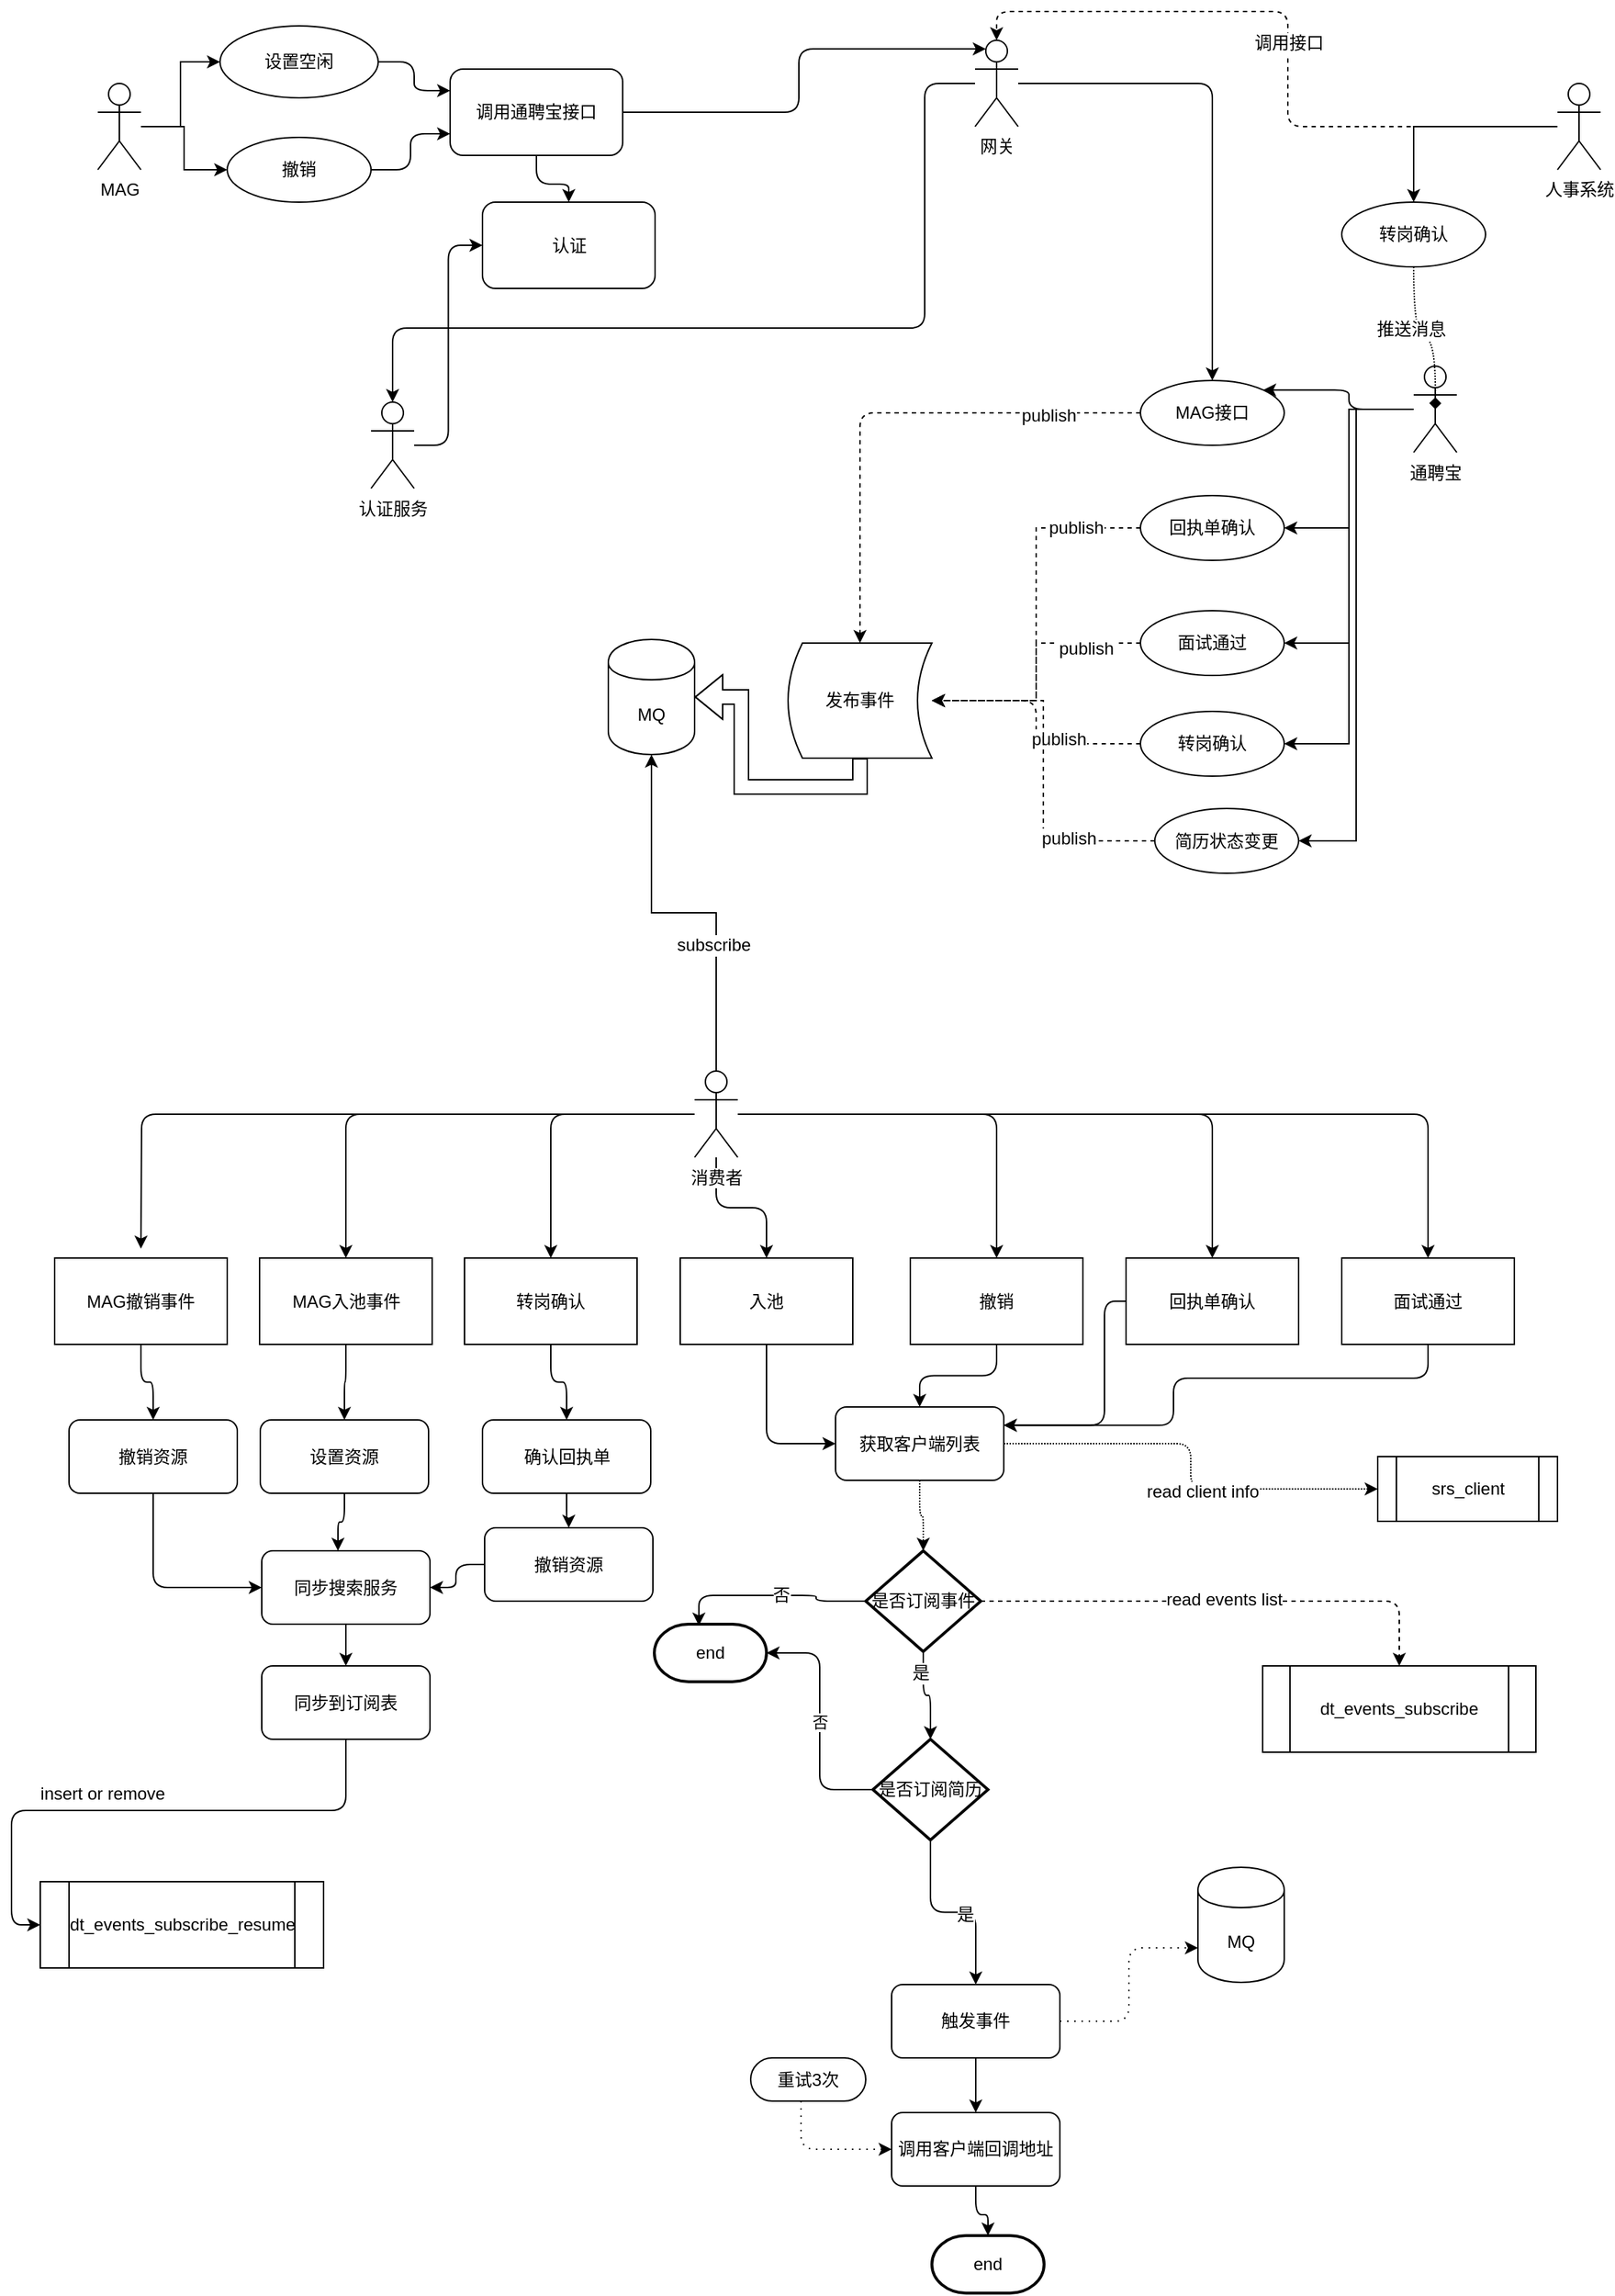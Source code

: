 <mxfile version="11.3.0" type="github" pages="1"><diagram id="4g8kmQWGFvV6tkBfdomu" name="第 1 页"><mxGraphModel dx="2327" dy="663" grid="1" gridSize="10" guides="1" tooltips="1" connect="1" arrows="1" fold="1" page="1" pageScale="1" pageWidth="1169" pageHeight="1654" math="0" shadow="0"><root><mxCell id="0"/><mxCell id="1" parent="0"/><mxCell id="BMJyUvBTUhcviGJBCIBe-123" style="edgeStyle=orthogonalEdgeStyle;rounded=1;orthogonalLoop=1;jettySize=auto;html=1;entryX=0;entryY=0.5;entryDx=0;entryDy=0;startArrow=none;startFill=0;endArrow=classic;endFill=1;" edge="1" parent="1" source="BMJyUvBTUhcviGJBCIBe-1" target="BMJyUvBTUhcviGJBCIBe-116"><mxGeometry relative="1" as="geometry"/></mxCell><mxCell id="BMJyUvBTUhcviGJBCIBe-1" value="入池" style="rounded=0;whiteSpace=wrap;html=1;" vertex="1" parent="1"><mxGeometry x="445" y="906.5" width="120" height="60" as="geometry"/></mxCell><mxCell id="BMJyUvBTUhcviGJBCIBe-124" style="edgeStyle=orthogonalEdgeStyle;rounded=1;orthogonalLoop=1;jettySize=auto;html=1;entryX=0.5;entryY=0;entryDx=0;entryDy=0;startArrow=none;startFill=0;endArrow=classic;endFill=1;" edge="1" parent="1" source="BMJyUvBTUhcviGJBCIBe-2" target="BMJyUvBTUhcviGJBCIBe-116"><mxGeometry relative="1" as="geometry"/></mxCell><mxCell id="BMJyUvBTUhcviGJBCIBe-2" value="撤销" style="rounded=0;whiteSpace=wrap;html=1;" vertex="1" parent="1"><mxGeometry x="605" y="906.5" width="120" height="60" as="geometry"/></mxCell><mxCell id="BMJyUvBTUhcviGJBCIBe-3" value="dt_events_subscribe" style="shape=process;whiteSpace=wrap;html=1;backgroundOutline=1;" vertex="1" parent="1"><mxGeometry x="850" y="1190" width="190" height="60" as="geometry"/></mxCell><mxCell id="BMJyUvBTUhcviGJBCIBe-4" value="dt_events_subscribe_resume" style="shape=process;whiteSpace=wrap;html=1;backgroundOutline=1;" vertex="1" parent="1"><mxGeometry y="1340" width="197" height="60" as="geometry"/></mxCell><mxCell id="BMJyUvBTUhcviGJBCIBe-25" style="edgeStyle=orthogonalEdgeStyle;rounded=0;orthogonalLoop=1;jettySize=auto;html=1;entryX=0;entryY=0.5;entryDx=0;entryDy=0;" edge="1" parent="1" source="BMJyUvBTUhcviGJBCIBe-5" target="BMJyUvBTUhcviGJBCIBe-23"><mxGeometry relative="1" as="geometry"/></mxCell><mxCell id="BMJyUvBTUhcviGJBCIBe-26" style="edgeStyle=orthogonalEdgeStyle;rounded=0;orthogonalLoop=1;jettySize=auto;html=1;entryX=0;entryY=0.5;entryDx=0;entryDy=0;" edge="1" parent="1" source="BMJyUvBTUhcviGJBCIBe-5" target="BMJyUvBTUhcviGJBCIBe-24"><mxGeometry relative="1" as="geometry"/></mxCell><mxCell id="BMJyUvBTUhcviGJBCIBe-5" value="MAG" style="shape=umlActor;verticalLabelPosition=bottom;labelBackgroundColor=#ffffff;verticalAlign=top;html=1;" vertex="1" parent="1"><mxGeometry x="40" y="90" width="30" height="60" as="geometry"/></mxCell><mxCell id="BMJyUvBTUhcviGJBCIBe-15" value="MQ" style="shape=cylinder;whiteSpace=wrap;html=1;boundedLbl=1;backgroundOutline=1;" vertex="1" parent="1"><mxGeometry x="395" y="476.5" width="60" height="80" as="geometry"/></mxCell><mxCell id="BMJyUvBTUhcviGJBCIBe-125" style="edgeStyle=orthogonalEdgeStyle;rounded=1;orthogonalLoop=1;jettySize=auto;html=1;entryX=1;entryY=0.25;entryDx=0;entryDy=0;startArrow=none;startFill=0;endArrow=classic;endFill=1;" edge="1" parent="1" source="BMJyUvBTUhcviGJBCIBe-16" target="BMJyUvBTUhcviGJBCIBe-116"><mxGeometry relative="1" as="geometry"><Array as="points"><mxPoint x="740" y="937"/><mxPoint x="740" y="1023"/></Array></mxGeometry></mxCell><mxCell id="BMJyUvBTUhcviGJBCIBe-16" value="回执单确认" style="rounded=0;whiteSpace=wrap;html=1;" vertex="1" parent="1"><mxGeometry x="755" y="906.5" width="120" height="60" as="geometry"/></mxCell><mxCell id="BMJyUvBTUhcviGJBCIBe-151" style="edgeStyle=orthogonalEdgeStyle;rounded=1;orthogonalLoop=1;jettySize=auto;html=1;entryX=0.5;entryY=0;entryDx=0;entryDy=0;startArrow=none;startFill=0;endArrow=classic;endFill=1;" edge="1" parent="1" source="BMJyUvBTUhcviGJBCIBe-17" target="BMJyUvBTUhcviGJBCIBe-150"><mxGeometry relative="1" as="geometry"/></mxCell><mxCell id="BMJyUvBTUhcviGJBCIBe-17" value="转岗确认" style="rounded=0;whiteSpace=wrap;html=1;" vertex="1" parent="1"><mxGeometry x="295" y="906.5" width="120" height="60" as="geometry"/></mxCell><mxCell id="BMJyUvBTUhcviGJBCIBe-37" style="edgeStyle=orthogonalEdgeStyle;rounded=0;orthogonalLoop=1;jettySize=auto;html=1;entryX=1;entryY=0.5;entryDx=0;entryDy=0;" edge="1" parent="1" source="BMJyUvBTUhcviGJBCIBe-21" target="BMJyUvBTUhcviGJBCIBe-32"><mxGeometry relative="1" as="geometry"/></mxCell><mxCell id="BMJyUvBTUhcviGJBCIBe-38" style="edgeStyle=orthogonalEdgeStyle;rounded=0;orthogonalLoop=1;jettySize=auto;html=1;entryX=1;entryY=0.5;entryDx=0;entryDy=0;" edge="1" parent="1" source="BMJyUvBTUhcviGJBCIBe-21" target="BMJyUvBTUhcviGJBCIBe-36"><mxGeometry relative="1" as="geometry"/></mxCell><mxCell id="BMJyUvBTUhcviGJBCIBe-61" style="edgeStyle=orthogonalEdgeStyle;rounded=0;orthogonalLoop=1;jettySize=auto;html=1;entryX=1;entryY=0.5;entryDx=0;entryDy=0;startArrow=none;startFill=0;" edge="1" parent="1" source="BMJyUvBTUhcviGJBCIBe-21" target="BMJyUvBTUhcviGJBCIBe-60"><mxGeometry relative="1" as="geometry"/></mxCell><mxCell id="BMJyUvBTUhcviGJBCIBe-71" style="orthogonalLoop=1;jettySize=auto;html=1;entryX=1;entryY=0.5;entryDx=0;entryDy=0;startArrow=none;startFill=0;endArrow=classic;endFill=1;edgeStyle=orthogonalEdgeStyle;rounded=0;" edge="1" parent="1" source="BMJyUvBTUhcviGJBCIBe-21" target="BMJyUvBTUhcviGJBCIBe-70"><mxGeometry relative="1" as="geometry"/></mxCell><mxCell id="BMJyUvBTUhcviGJBCIBe-88" style="edgeStyle=orthogonalEdgeStyle;rounded=1;orthogonalLoop=1;jettySize=auto;html=1;entryX=1;entryY=0;entryDx=0;entryDy=0;startArrow=none;startFill=0;endArrow=classic;endFill=1;" edge="1" parent="1" source="BMJyUvBTUhcviGJBCIBe-21" target="BMJyUvBTUhcviGJBCIBe-87"><mxGeometry relative="1" as="geometry"/></mxCell><mxCell id="BMJyUvBTUhcviGJBCIBe-21" value="通聘宝" style="shape=umlActor;verticalLabelPosition=bottom;labelBackgroundColor=#ffffff;verticalAlign=top;html=1;" vertex="1" parent="1"><mxGeometry x="955" y="286.5" width="30" height="60" as="geometry"/></mxCell><mxCell id="BMJyUvBTUhcviGJBCIBe-31" style="edgeStyle=orthogonalEdgeStyle;rounded=0;orthogonalLoop=1;jettySize=auto;html=1;" edge="1" parent="1" source="BMJyUvBTUhcviGJBCIBe-22" target="BMJyUvBTUhcviGJBCIBe-30"><mxGeometry relative="1" as="geometry"/></mxCell><mxCell id="BMJyUvBTUhcviGJBCIBe-157" style="edgeStyle=orthogonalEdgeStyle;rounded=1;orthogonalLoop=1;jettySize=auto;html=1;entryX=0.5;entryY=0;entryDx=0;entryDy=0;entryPerimeter=0;startArrow=none;startFill=0;endArrow=classic;endFill=1;strokeColor=#000000;dashed=1;" edge="1" parent="1" source="BMJyUvBTUhcviGJBCIBe-22" target="BMJyUvBTUhcviGJBCIBe-86"><mxGeometry relative="1" as="geometry"/></mxCell><mxCell id="BMJyUvBTUhcviGJBCIBe-158" value="调用接口" style="text;html=1;resizable=0;points=[];align=center;verticalAlign=middle;labelBackgroundColor=#ffffff;" vertex="1" connectable="0" parent="BMJyUvBTUhcviGJBCIBe-157"><mxGeometry x="0.004" relative="1" as="geometry"><mxPoint as="offset"/></mxGeometry></mxCell><mxCell id="BMJyUvBTUhcviGJBCIBe-22" value="人事系统" style="shape=umlActor;verticalLabelPosition=bottom;labelBackgroundColor=#ffffff;verticalAlign=top;html=1;" vertex="1" parent="1"><mxGeometry x="1055" y="90" width="30" height="60" as="geometry"/></mxCell><mxCell id="BMJyUvBTUhcviGJBCIBe-79" style="edgeStyle=orthogonalEdgeStyle;rounded=1;orthogonalLoop=1;jettySize=auto;html=1;entryX=0;entryY=0.25;entryDx=0;entryDy=0;startArrow=none;startFill=0;endArrow=classic;endFill=1;" edge="1" parent="1" source="BMJyUvBTUhcviGJBCIBe-23" target="BMJyUvBTUhcviGJBCIBe-78"><mxGeometry relative="1" as="geometry"/></mxCell><mxCell id="BMJyUvBTUhcviGJBCIBe-23" value="设置空闲" style="ellipse;whiteSpace=wrap;html=1;" vertex="1" parent="1"><mxGeometry x="125" y="50" width="110" height="50" as="geometry"/></mxCell><mxCell id="BMJyUvBTUhcviGJBCIBe-80" style="edgeStyle=orthogonalEdgeStyle;rounded=1;orthogonalLoop=1;jettySize=auto;html=1;entryX=0;entryY=0.75;entryDx=0;entryDy=0;startArrow=none;startFill=0;endArrow=classic;endFill=1;" edge="1" parent="1" source="BMJyUvBTUhcviGJBCIBe-24" target="BMJyUvBTUhcviGJBCIBe-78"><mxGeometry relative="1" as="geometry"/></mxCell><mxCell id="BMJyUvBTUhcviGJBCIBe-24" value="撤销" style="ellipse;whiteSpace=wrap;html=1;" vertex="1" parent="1"><mxGeometry x="130" y="127.5" width="100" height="45" as="geometry"/></mxCell><mxCell id="BMJyUvBTUhcviGJBCIBe-58" style="orthogonalLoop=1;jettySize=auto;html=1;startArrow=none;startFill=0;dashed=1;dashPattern=1 1;endArrow=diamond;endFill=1;edgeStyle=orthogonalEdgeStyle;curved=1;" edge="1" parent="1" source="BMJyUvBTUhcviGJBCIBe-30"><mxGeometry relative="1" as="geometry"><mxPoint x="970" y="316.5" as="targetPoint"/></mxGeometry></mxCell><mxCell id="BMJyUvBTUhcviGJBCIBe-59" value="推送消息" style="text;html=1;resizable=0;points=[];align=center;verticalAlign=middle;labelBackgroundColor=#ffffff;" vertex="1" connectable="0" parent="BMJyUvBTUhcviGJBCIBe-58"><mxGeometry x="-0.266" y="-2" relative="1" as="geometry"><mxPoint y="1" as="offset"/></mxGeometry></mxCell><mxCell id="BMJyUvBTUhcviGJBCIBe-30" value="转岗确认" style="ellipse;whiteSpace=wrap;html=1;" vertex="1" parent="1"><mxGeometry x="905" y="172.5" width="100" height="45" as="geometry"/></mxCell><mxCell id="BMJyUvBTUhcviGJBCIBe-41" style="edgeStyle=orthogonalEdgeStyle;rounded=0;orthogonalLoop=1;jettySize=auto;html=1;entryX=1;entryY=0.5;entryDx=0;entryDy=0;dashed=1;" edge="1" parent="1" source="BMJyUvBTUhcviGJBCIBe-32" target="BMJyUvBTUhcviGJBCIBe-39"><mxGeometry relative="1" as="geometry"/></mxCell><mxCell id="BMJyUvBTUhcviGJBCIBe-49" value="publish" style="text;html=1;resizable=0;points=[];align=center;verticalAlign=middle;labelBackgroundColor=#ffffff;" vertex="1" connectable="0" parent="BMJyUvBTUhcviGJBCIBe-41"><mxGeometry x="-0.656" relative="1" as="geometry"><mxPoint as="offset"/></mxGeometry></mxCell><mxCell id="BMJyUvBTUhcviGJBCIBe-32" value="回执单确认" style="ellipse;whiteSpace=wrap;html=1;" vertex="1" parent="1"><mxGeometry x="765" y="376.5" width="100" height="45" as="geometry"/></mxCell><mxCell id="BMJyUvBTUhcviGJBCIBe-40" style="edgeStyle=orthogonalEdgeStyle;rounded=0;orthogonalLoop=1;jettySize=auto;html=1;entryX=1;entryY=0.5;entryDx=0;entryDy=0;dashed=1;" edge="1" parent="1" source="BMJyUvBTUhcviGJBCIBe-36" target="BMJyUvBTUhcviGJBCIBe-39"><mxGeometry relative="1" as="geometry"/></mxCell><mxCell id="BMJyUvBTUhcviGJBCIBe-48" value="publish" style="text;html=1;resizable=0;points=[];align=center;verticalAlign=middle;labelBackgroundColor=#ffffff;" vertex="1" connectable="0" parent="BMJyUvBTUhcviGJBCIBe-40"><mxGeometry x="-0.59" y="4" relative="1" as="geometry"><mxPoint as="offset"/></mxGeometry></mxCell><mxCell id="BMJyUvBTUhcviGJBCIBe-36" value="面试通过" style="ellipse;whiteSpace=wrap;html=1;" vertex="1" parent="1"><mxGeometry x="765" y="456.5" width="100" height="45" as="geometry"/></mxCell><mxCell id="BMJyUvBTUhcviGJBCIBe-54" style="edgeStyle=orthogonalEdgeStyle;rounded=0;orthogonalLoop=1;jettySize=auto;html=1;entryX=1;entryY=0.5;entryDx=0;entryDy=0;startArrow=none;startFill=0;shape=flexArrow;exitX=0.5;exitY=1;exitDx=0;exitDy=0;" edge="1" parent="1" source="BMJyUvBTUhcviGJBCIBe-39" target="BMJyUvBTUhcviGJBCIBe-15"><mxGeometry relative="1" as="geometry"/></mxCell><mxCell id="BMJyUvBTUhcviGJBCIBe-39" value="发布事件" style="shape=dataStorage;whiteSpace=wrap;html=1;" vertex="1" parent="1"><mxGeometry x="520" y="479" width="100" height="80" as="geometry"/></mxCell><mxCell id="BMJyUvBTUhcviGJBCIBe-56" style="edgeStyle=orthogonalEdgeStyle;rounded=0;orthogonalLoop=1;jettySize=auto;html=1;entryX=0.5;entryY=1;entryDx=0;entryDy=0;startArrow=none;startFill=0;" edge="1" parent="1" source="BMJyUvBTUhcviGJBCIBe-55" target="BMJyUvBTUhcviGJBCIBe-15"><mxGeometry relative="1" as="geometry"/></mxCell><mxCell id="BMJyUvBTUhcviGJBCIBe-57" value="subscribe" style="text;html=1;resizable=0;points=[];align=center;verticalAlign=middle;labelBackgroundColor=#ffffff;" vertex="1" connectable="0" parent="BMJyUvBTUhcviGJBCIBe-56"><mxGeometry x="-0.338" y="2" relative="1" as="geometry"><mxPoint as="offset"/></mxGeometry></mxCell><mxCell id="BMJyUvBTUhcviGJBCIBe-64" style="edgeStyle=orthogonalEdgeStyle;rounded=1;orthogonalLoop=1;jettySize=auto;html=1;startArrow=none;startFill=0;" edge="1" parent="1" source="BMJyUvBTUhcviGJBCIBe-55" target="BMJyUvBTUhcviGJBCIBe-17"><mxGeometry relative="1" as="geometry"/></mxCell><mxCell id="BMJyUvBTUhcviGJBCIBe-65" style="edgeStyle=orthogonalEdgeStyle;rounded=1;orthogonalLoop=1;jettySize=auto;html=1;entryX=0.5;entryY=0;entryDx=0;entryDy=0;startArrow=none;startFill=0;" edge="1" parent="1" source="BMJyUvBTUhcviGJBCIBe-55" target="BMJyUvBTUhcviGJBCIBe-1"><mxGeometry relative="1" as="geometry"/></mxCell><mxCell id="BMJyUvBTUhcviGJBCIBe-66" style="edgeStyle=orthogonalEdgeStyle;rounded=1;orthogonalLoop=1;jettySize=auto;html=1;startArrow=none;startFill=0;" edge="1" parent="1" source="BMJyUvBTUhcviGJBCIBe-55" target="BMJyUvBTUhcviGJBCIBe-2"><mxGeometry relative="1" as="geometry"/></mxCell><mxCell id="BMJyUvBTUhcviGJBCIBe-67" style="edgeStyle=orthogonalEdgeStyle;rounded=1;orthogonalLoop=1;jettySize=auto;html=1;entryX=0.5;entryY=0;entryDx=0;entryDy=0;startArrow=none;startFill=0;" edge="1" parent="1" source="BMJyUvBTUhcviGJBCIBe-55" target="BMJyUvBTUhcviGJBCIBe-16"><mxGeometry relative="1" as="geometry"/></mxCell><mxCell id="BMJyUvBTUhcviGJBCIBe-96" style="edgeStyle=orthogonalEdgeStyle;rounded=1;orthogonalLoop=1;jettySize=auto;html=1;startArrow=none;startFill=0;endArrow=classic;endFill=1;" edge="1" parent="1" source="BMJyUvBTUhcviGJBCIBe-55"><mxGeometry relative="1" as="geometry"><mxPoint x="70" y="900" as="targetPoint"/></mxGeometry></mxCell><mxCell id="BMJyUvBTUhcviGJBCIBe-97" style="edgeStyle=orthogonalEdgeStyle;rounded=1;orthogonalLoop=1;jettySize=auto;html=1;startArrow=none;startFill=0;endArrow=classic;endFill=1;" edge="1" parent="1" source="BMJyUvBTUhcviGJBCIBe-55" target="BMJyUvBTUhcviGJBCIBe-94"><mxGeometry relative="1" as="geometry"/></mxCell><mxCell id="BMJyUvBTUhcviGJBCIBe-113" style="edgeStyle=orthogonalEdgeStyle;rounded=1;orthogonalLoop=1;jettySize=auto;html=1;entryX=0.5;entryY=0;entryDx=0;entryDy=0;startArrow=none;startFill=0;endArrow=classic;endFill=1;" edge="1" parent="1" source="BMJyUvBTUhcviGJBCIBe-55" target="BMJyUvBTUhcviGJBCIBe-112"><mxGeometry relative="1" as="geometry"/></mxCell><mxCell id="BMJyUvBTUhcviGJBCIBe-55" value="消费者" style="shape=umlActor;verticalLabelPosition=bottom;labelBackgroundColor=#ffffff;verticalAlign=top;html=1;outlineConnect=0;" vertex="1" parent="1"><mxGeometry x="455" y="776.5" width="30" height="60" as="geometry"/></mxCell><mxCell id="BMJyUvBTUhcviGJBCIBe-62" style="edgeStyle=orthogonalEdgeStyle;rounded=1;orthogonalLoop=1;jettySize=auto;html=1;startArrow=none;startFill=0;dashed=1;" edge="1" parent="1" source="BMJyUvBTUhcviGJBCIBe-60" target="BMJyUvBTUhcviGJBCIBe-39"><mxGeometry relative="1" as="geometry"/></mxCell><mxCell id="BMJyUvBTUhcviGJBCIBe-63" value="publish" style="text;html=1;resizable=0;points=[];align=center;verticalAlign=middle;labelBackgroundColor=#ffffff;" vertex="1" connectable="0" parent="BMJyUvBTUhcviGJBCIBe-62"><mxGeometry x="-0.348" y="-3" relative="1" as="geometry"><mxPoint as="offset"/></mxGeometry></mxCell><mxCell id="BMJyUvBTUhcviGJBCIBe-60" value="转岗确认" style="ellipse;whiteSpace=wrap;html=1;" vertex="1" parent="1"><mxGeometry x="765" y="526.5" width="100" height="45" as="geometry"/></mxCell><mxCell id="BMJyUvBTUhcviGJBCIBe-72" style="edgeStyle=orthogonalEdgeStyle;rounded=0;orthogonalLoop=1;jettySize=auto;html=1;entryX=1;entryY=0.5;entryDx=0;entryDy=0;startArrow=none;startFill=0;endArrow=classic;endFill=1;dashed=1;" edge="1" parent="1" source="BMJyUvBTUhcviGJBCIBe-70" target="BMJyUvBTUhcviGJBCIBe-39"><mxGeometry relative="1" as="geometry"/></mxCell><mxCell id="BMJyUvBTUhcviGJBCIBe-73" value="publish" style="text;html=1;resizable=0;points=[];align=center;verticalAlign=middle;labelBackgroundColor=#ffffff;" vertex="1" connectable="0" parent="BMJyUvBTUhcviGJBCIBe-72"><mxGeometry x="-0.524" y="-2" relative="1" as="geometry"><mxPoint as="offset"/></mxGeometry></mxCell><mxCell id="BMJyUvBTUhcviGJBCIBe-70" value="简历状态变更" style="ellipse;whiteSpace=wrap;html=1;" vertex="1" parent="1"><mxGeometry x="775" y="594" width="100" height="45" as="geometry"/></mxCell><mxCell id="BMJyUvBTUhcviGJBCIBe-82" style="edgeStyle=orthogonalEdgeStyle;rounded=1;orthogonalLoop=1;jettySize=auto;html=1;startArrow=none;startFill=0;endArrow=classic;endFill=1;" edge="1" parent="1" source="BMJyUvBTUhcviGJBCIBe-86" target="BMJyUvBTUhcviGJBCIBe-76"><mxGeometry relative="1" as="geometry"><mxPoint x="615" y="140" as="sourcePoint"/><Array as="points"><mxPoint x="615" y="90"/><mxPoint x="615" y="260"/></Array></mxGeometry></mxCell><mxCell id="BMJyUvBTUhcviGJBCIBe-85" style="edgeStyle=orthogonalEdgeStyle;rounded=1;orthogonalLoop=1;jettySize=auto;html=1;entryX=0;entryY=0.5;entryDx=0;entryDy=0;startArrow=none;startFill=0;endArrow=classic;endFill=1;" edge="1" parent="1" source="BMJyUvBTUhcviGJBCIBe-76" target="BMJyUvBTUhcviGJBCIBe-83"><mxGeometry relative="1" as="geometry"/></mxCell><mxCell id="BMJyUvBTUhcviGJBCIBe-76" value="认证服务" style="shape=umlActor;verticalLabelPosition=bottom;labelBackgroundColor=#ffffff;verticalAlign=top;html=1;outlineConnect=0;" vertex="1" parent="1"><mxGeometry x="230" y="311.5" width="30" height="60" as="geometry"/></mxCell><mxCell id="BMJyUvBTUhcviGJBCIBe-81" style="edgeStyle=orthogonalEdgeStyle;rounded=1;orthogonalLoop=1;jettySize=auto;html=1;startArrow=none;startFill=0;endArrow=classic;endFill=1;" edge="1" parent="1" source="BMJyUvBTUhcviGJBCIBe-78" target="BMJyUvBTUhcviGJBCIBe-83"><mxGeometry relative="1" as="geometry"/></mxCell><mxCell id="BMJyUvBTUhcviGJBCIBe-84" style="edgeStyle=orthogonalEdgeStyle;rounded=1;orthogonalLoop=1;jettySize=auto;html=1;entryX=0.25;entryY=0.1;entryDx=0;entryDy=0;startArrow=none;startFill=0;endArrow=classic;endFill=1;entryPerimeter=0;" edge="1" parent="1" source="BMJyUvBTUhcviGJBCIBe-78" target="BMJyUvBTUhcviGJBCIBe-86"><mxGeometry relative="1" as="geometry"><mxPoint x="570" y="110" as="targetPoint"/></mxGeometry></mxCell><mxCell id="BMJyUvBTUhcviGJBCIBe-78" value="调用通聘宝接口" style="rounded=1;whiteSpace=wrap;html=1;" vertex="1" parent="1"><mxGeometry x="285" y="80" width="120" height="60" as="geometry"/></mxCell><mxCell id="BMJyUvBTUhcviGJBCIBe-83" value="认证" style="rounded=1;whiteSpace=wrap;html=1;" vertex="1" parent="1"><mxGeometry x="307.5" y="172.5" width="120" height="60" as="geometry"/></mxCell><mxCell id="BMJyUvBTUhcviGJBCIBe-89" style="edgeStyle=orthogonalEdgeStyle;rounded=1;orthogonalLoop=1;jettySize=auto;html=1;entryX=0.5;entryY=0;entryDx=0;entryDy=0;startArrow=none;startFill=0;endArrow=classic;endFill=1;" edge="1" parent="1" source="BMJyUvBTUhcviGJBCIBe-86" target="BMJyUvBTUhcviGJBCIBe-87"><mxGeometry relative="1" as="geometry"/></mxCell><mxCell id="BMJyUvBTUhcviGJBCIBe-86" value="网关" style="shape=umlActor;verticalLabelPosition=bottom;labelBackgroundColor=#ffffff;verticalAlign=top;html=1;outlineConnect=0;" vertex="1" parent="1"><mxGeometry x="650" y="60" width="30" height="60" as="geometry"/></mxCell><mxCell id="BMJyUvBTUhcviGJBCIBe-90" style="edgeStyle=orthogonalEdgeStyle;rounded=1;orthogonalLoop=1;jettySize=auto;html=1;startArrow=none;startFill=0;endArrow=classic;endFill=1;dashed=1;" edge="1" parent="1" source="BMJyUvBTUhcviGJBCIBe-87" target="BMJyUvBTUhcviGJBCIBe-39"><mxGeometry relative="1" as="geometry"/></mxCell><mxCell id="BMJyUvBTUhcviGJBCIBe-91" value="publish" style="text;html=1;resizable=0;points=[];align=center;verticalAlign=middle;labelBackgroundColor=#ffffff;" vertex="1" connectable="0" parent="BMJyUvBTUhcviGJBCIBe-90"><mxGeometry x="-0.639" y="2" relative="1" as="geometry"><mxPoint as="offset"/></mxGeometry></mxCell><mxCell id="BMJyUvBTUhcviGJBCIBe-87" value="MAG接口" style="ellipse;whiteSpace=wrap;html=1;" vertex="1" parent="1"><mxGeometry x="765" y="296.5" width="100" height="45" as="geometry"/></mxCell><mxCell id="BMJyUvBTUhcviGJBCIBe-101" style="edgeStyle=orthogonalEdgeStyle;rounded=1;orthogonalLoop=1;jettySize=auto;html=1;startArrow=none;startFill=0;endArrow=classic;endFill=1;" edge="1" parent="1" source="BMJyUvBTUhcviGJBCIBe-94" target="BMJyUvBTUhcviGJBCIBe-99"><mxGeometry relative="1" as="geometry"/></mxCell><mxCell id="BMJyUvBTUhcviGJBCIBe-94" value="MAG入池事件" style="rounded=0;whiteSpace=wrap;html=1;" vertex="1" parent="1"><mxGeometry x="152.5" y="906.5" width="120" height="60" as="geometry"/></mxCell><mxCell id="BMJyUvBTUhcviGJBCIBe-109" style="edgeStyle=orthogonalEdgeStyle;rounded=1;orthogonalLoop=1;jettySize=auto;html=1;entryX=0.5;entryY=0;entryDx=0;entryDy=0;startArrow=none;startFill=0;endArrow=classic;endFill=1;" edge="1" parent="1" source="BMJyUvBTUhcviGJBCIBe-95" target="BMJyUvBTUhcviGJBCIBe-108"><mxGeometry relative="1" as="geometry"/></mxCell><mxCell id="BMJyUvBTUhcviGJBCIBe-95" value="MAG撤销事件" style="rounded=0;whiteSpace=wrap;html=1;" vertex="1" parent="1"><mxGeometry x="10" y="906.5" width="120" height="60" as="geometry"/></mxCell><mxCell id="BMJyUvBTUhcviGJBCIBe-103" style="edgeStyle=orthogonalEdgeStyle;rounded=1;orthogonalLoop=1;jettySize=auto;html=1;entryX=0.453;entryY=0;entryDx=0;entryDy=0;entryPerimeter=0;startArrow=none;startFill=0;endArrow=classic;endFill=1;" edge="1" parent="1" source="BMJyUvBTUhcviGJBCIBe-99" target="BMJyUvBTUhcviGJBCIBe-100"><mxGeometry relative="1" as="geometry"/></mxCell><mxCell id="BMJyUvBTUhcviGJBCIBe-99" value="设置资源" style="shape=ext;rounded=1;html=1;whiteSpace=wrap;" vertex="1" parent="1"><mxGeometry x="153" y="1019" width="117" height="51" as="geometry"/></mxCell><mxCell id="BMJyUvBTUhcviGJBCIBe-105" style="edgeStyle=orthogonalEdgeStyle;rounded=1;orthogonalLoop=1;jettySize=auto;html=1;entryX=0.5;entryY=0;entryDx=0;entryDy=0;startArrow=none;startFill=0;endArrow=classic;endFill=1;" edge="1" parent="1" source="BMJyUvBTUhcviGJBCIBe-100" target="BMJyUvBTUhcviGJBCIBe-104"><mxGeometry relative="1" as="geometry"/></mxCell><mxCell id="BMJyUvBTUhcviGJBCIBe-100" value="同步搜索服务" style="shape=ext;rounded=1;html=1;whiteSpace=wrap;" vertex="1" parent="1"><mxGeometry x="154" y="1110" width="117" height="51" as="geometry"/></mxCell><mxCell id="BMJyUvBTUhcviGJBCIBe-106" style="edgeStyle=orthogonalEdgeStyle;rounded=1;orthogonalLoop=1;jettySize=auto;html=1;entryX=0;entryY=0.5;entryDx=0;entryDy=0;startArrow=none;startFill=0;endArrow=classic;endFill=1;" edge="1" parent="1" source="BMJyUvBTUhcviGJBCIBe-104" target="BMJyUvBTUhcviGJBCIBe-4"><mxGeometry relative="1" as="geometry"/></mxCell><mxCell id="BMJyUvBTUhcviGJBCIBe-107" value="insert or remove" style="text;html=1;resizable=0;points=[];align=center;verticalAlign=middle;labelBackgroundColor=#ffffff;" vertex="1" connectable="0" parent="BMJyUvBTUhcviGJBCIBe-106"><mxGeometry x="0.15" y="-12" relative="1" as="geometry"><mxPoint as="offset"/></mxGeometry></mxCell><mxCell id="BMJyUvBTUhcviGJBCIBe-104" value="同步到订阅表" style="shape=ext;rounded=1;html=1;whiteSpace=wrap;" vertex="1" parent="1"><mxGeometry x="154" y="1190" width="117" height="51" as="geometry"/></mxCell><mxCell id="BMJyUvBTUhcviGJBCIBe-110" style="edgeStyle=orthogonalEdgeStyle;rounded=1;orthogonalLoop=1;jettySize=auto;html=1;entryX=0;entryY=0.5;entryDx=0;entryDy=0;startArrow=none;startFill=0;endArrow=classic;endFill=1;exitX=0.5;exitY=1;exitDx=0;exitDy=0;" edge="1" parent="1" source="BMJyUvBTUhcviGJBCIBe-108" target="BMJyUvBTUhcviGJBCIBe-100"><mxGeometry relative="1" as="geometry"/></mxCell><mxCell id="BMJyUvBTUhcviGJBCIBe-108" value="撤销资源" style="shape=ext;rounded=1;html=1;whiteSpace=wrap;" vertex="1" parent="1"><mxGeometry x="20" y="1019" width="117" height="51" as="geometry"/></mxCell><mxCell id="BMJyUvBTUhcviGJBCIBe-127" style="edgeStyle=orthogonalEdgeStyle;rounded=1;orthogonalLoop=1;jettySize=auto;html=1;entryX=1;entryY=0.25;entryDx=0;entryDy=0;startArrow=none;startFill=0;endArrow=classic;endFill=1;" edge="1" parent="1" source="BMJyUvBTUhcviGJBCIBe-112" target="BMJyUvBTUhcviGJBCIBe-116"><mxGeometry relative="1" as="geometry"><Array as="points"><mxPoint x="965" y="990"/><mxPoint x="788" y="990"/><mxPoint x="788" y="1023"/></Array></mxGeometry></mxCell><mxCell id="BMJyUvBTUhcviGJBCIBe-112" value="面试通过" style="rounded=0;whiteSpace=wrap;html=1;" vertex="1" parent="1"><mxGeometry x="905" y="906.5" width="120" height="60" as="geometry"/></mxCell><mxCell id="BMJyUvBTUhcviGJBCIBe-122" value="否" style="edgeStyle=orthogonalEdgeStyle;rounded=1;orthogonalLoop=1;jettySize=auto;html=1;entryX=1;entryY=0.5;entryDx=0;entryDy=0;entryPerimeter=0;startArrow=none;startFill=0;endArrow=classic;endFill=1;" edge="1" parent="1" source="BMJyUvBTUhcviGJBCIBe-114" target="BMJyUvBTUhcviGJBCIBe-121"><mxGeometry relative="1" as="geometry"/></mxCell><mxCell id="BMJyUvBTUhcviGJBCIBe-131" style="edgeStyle=orthogonalEdgeStyle;rounded=1;orthogonalLoop=1;jettySize=auto;html=1;entryX=0.5;entryY=0;entryDx=0;entryDy=0;startArrow=none;startFill=0;endArrow=classic;endFill=1;" edge="1" parent="1" source="BMJyUvBTUhcviGJBCIBe-114" target="BMJyUvBTUhcviGJBCIBe-128"><mxGeometry relative="1" as="geometry"/></mxCell><mxCell id="BMJyUvBTUhcviGJBCIBe-132" value="是" style="text;html=1;resizable=0;points=[];align=center;verticalAlign=middle;labelBackgroundColor=#ffffff;" vertex="1" connectable="0" parent="BMJyUvBTUhcviGJBCIBe-131"><mxGeometry x="-0.011" y="-9" relative="1" as="geometry"><mxPoint x="8" y="-8" as="offset"/></mxGeometry></mxCell><mxCell id="BMJyUvBTUhcviGJBCIBe-114" value="是否订阅简历" style="strokeWidth=2;html=1;shape=mxgraph.flowchart.decision;whiteSpace=wrap;" vertex="1" parent="1"><mxGeometry x="579" y="1241" width="80" height="70" as="geometry"/></mxCell><mxCell id="BMJyUvBTUhcviGJBCIBe-115" value="srs_client" style="shape=process;whiteSpace=wrap;html=1;backgroundOutline=1;" vertex="1" parent="1"><mxGeometry x="930" y="1044.5" width="125" height="45" as="geometry"/></mxCell><mxCell id="BMJyUvBTUhcviGJBCIBe-117" style="edgeStyle=orthogonalEdgeStyle;rounded=1;orthogonalLoop=1;jettySize=auto;html=1;entryX=0;entryY=0.5;entryDx=0;entryDy=0;startArrow=none;startFill=0;endArrow=classic;endFill=1;dashed=1;dashPattern=1 1;" edge="1" parent="1" source="BMJyUvBTUhcviGJBCIBe-116" target="BMJyUvBTUhcviGJBCIBe-115"><mxGeometry relative="1" as="geometry"/></mxCell><mxCell id="BMJyUvBTUhcviGJBCIBe-119" value="read client info" style="text;html=1;resizable=0;points=[];align=center;verticalAlign=middle;labelBackgroundColor=#ffffff;" vertex="1" connectable="0" parent="BMJyUvBTUhcviGJBCIBe-117"><mxGeometry x="0.164" y="-2" relative="1" as="geometry"><mxPoint as="offset"/></mxGeometry></mxCell><mxCell id="BMJyUvBTUhcviGJBCIBe-120" style="edgeStyle=orthogonalEdgeStyle;rounded=1;orthogonalLoop=1;jettySize=auto;html=1;dashed=1;dashPattern=1 1;startArrow=none;startFill=0;endArrow=classic;endFill=1;entryX=0.5;entryY=0;entryDx=0;entryDy=0;entryPerimeter=0;" edge="1" parent="1" source="BMJyUvBTUhcviGJBCIBe-116" target="BMJyUvBTUhcviGJBCIBe-143"><mxGeometry relative="1" as="geometry"/></mxCell><mxCell id="BMJyUvBTUhcviGJBCIBe-116" value="获取客户端列表" style="shape=ext;rounded=1;html=1;whiteSpace=wrap;" vertex="1" parent="1"><mxGeometry x="553" y="1010" width="117" height="51" as="geometry"/></mxCell><mxCell id="BMJyUvBTUhcviGJBCIBe-121" value="end" style="strokeWidth=2;html=1;shape=mxgraph.flowchart.terminator;whiteSpace=wrap;" vertex="1" parent="1"><mxGeometry x="427" y="1161" width="78" height="40" as="geometry"/></mxCell><mxCell id="BMJyUvBTUhcviGJBCIBe-130" style="edgeStyle=orthogonalEdgeStyle;rounded=1;orthogonalLoop=1;jettySize=auto;html=1;entryX=0;entryY=0.7;entryDx=0;entryDy=0;startArrow=none;startFill=0;endArrow=classic;endFill=1;dashed=1;dashPattern=1 4;" edge="1" parent="1" source="BMJyUvBTUhcviGJBCIBe-128" target="BMJyUvBTUhcviGJBCIBe-129"><mxGeometry relative="1" as="geometry"/></mxCell><mxCell id="BMJyUvBTUhcviGJBCIBe-136" style="edgeStyle=orthogonalEdgeStyle;rounded=1;orthogonalLoop=1;jettySize=auto;html=1;entryX=0.5;entryY=0;entryDx=0;entryDy=0;startArrow=none;startFill=0;endArrow=classic;endFill=1;" edge="1" parent="1" source="BMJyUvBTUhcviGJBCIBe-128" target="BMJyUvBTUhcviGJBCIBe-133"><mxGeometry relative="1" as="geometry"/></mxCell><mxCell id="BMJyUvBTUhcviGJBCIBe-128" value="触发事件" style="shape=ext;rounded=1;html=1;whiteSpace=wrap;" vertex="1" parent="1"><mxGeometry x="592" y="1411.5" width="117" height="51" as="geometry"/></mxCell><mxCell id="BMJyUvBTUhcviGJBCIBe-129" value="MQ" style="shape=cylinder;whiteSpace=wrap;html=1;boundedLbl=1;backgroundOutline=1;" vertex="1" parent="1"><mxGeometry x="805" y="1330" width="60" height="80" as="geometry"/></mxCell><mxCell id="BMJyUvBTUhcviGJBCIBe-142" style="edgeStyle=orthogonalEdgeStyle;rounded=1;orthogonalLoop=1;jettySize=auto;html=1;startArrow=none;startFill=0;endArrow=classic;endFill=1;" edge="1" parent="1" source="BMJyUvBTUhcviGJBCIBe-133" target="BMJyUvBTUhcviGJBCIBe-141"><mxGeometry relative="1" as="geometry"/></mxCell><mxCell id="BMJyUvBTUhcviGJBCIBe-133" value="调用客户端回调地址" style="shape=ext;rounded=1;html=1;whiteSpace=wrap;" vertex="1" parent="1"><mxGeometry x="592" y="1500.5" width="117" height="51" as="geometry"/></mxCell><mxCell id="BMJyUvBTUhcviGJBCIBe-140" style="edgeStyle=orthogonalEdgeStyle;rounded=1;orthogonalLoop=1;jettySize=auto;html=1;dashed=1;dashPattern=1 4;startArrow=none;startFill=0;endArrow=classic;endFill=1;" edge="1" parent="1" source="BMJyUvBTUhcviGJBCIBe-137" target="BMJyUvBTUhcviGJBCIBe-133"><mxGeometry relative="1" as="geometry"><mxPoint x="589" y="1536" as="targetPoint"/><Array as="points"><mxPoint x="529" y="1526"/></Array></mxGeometry></mxCell><mxCell id="BMJyUvBTUhcviGJBCIBe-137" value="重试3次" style="whiteSpace=wrap;html=1;rounded=1;arcSize=50;align=center;verticalAlign=middle;container=1;recursiveResize=0;strokeWidth=1;autosize=1;spacing=4;treeFolding=1;treeMoving=1;" vertex="1" parent="1"><mxGeometry x="494" y="1462.5" width="80" height="30" as="geometry"/></mxCell><mxCell id="BMJyUvBTUhcviGJBCIBe-141" value="end" style="strokeWidth=2;html=1;shape=mxgraph.flowchart.terminator;whiteSpace=wrap;" vertex="1" parent="1"><mxGeometry x="620" y="1586" width="78" height="40" as="geometry"/></mxCell><mxCell id="BMJyUvBTUhcviGJBCIBe-144" style="edgeStyle=orthogonalEdgeStyle;rounded=1;orthogonalLoop=1;jettySize=auto;html=1;startArrow=none;startFill=0;endArrow=classic;endFill=1;" edge="1" parent="1" source="BMJyUvBTUhcviGJBCIBe-143" target="BMJyUvBTUhcviGJBCIBe-114"><mxGeometry relative="1" as="geometry"/></mxCell><mxCell id="BMJyUvBTUhcviGJBCIBe-147" value="是" style="text;html=1;resizable=0;points=[];align=center;verticalAlign=middle;labelBackgroundColor=#ffffff;" vertex="1" connectable="0" parent="BMJyUvBTUhcviGJBCIBe-144"><mxGeometry x="-0.545" y="-2" relative="1" as="geometry"><mxPoint as="offset"/></mxGeometry></mxCell><mxCell id="BMJyUvBTUhcviGJBCIBe-145" style="edgeStyle=orthogonalEdgeStyle;rounded=1;orthogonalLoop=1;jettySize=auto;html=1;entryX=0.397;entryY=0.025;entryDx=0;entryDy=0;entryPerimeter=0;startArrow=none;startFill=0;endArrow=classic;endFill=1;" edge="1" parent="1" source="BMJyUvBTUhcviGJBCIBe-143" target="BMJyUvBTUhcviGJBCIBe-121"><mxGeometry relative="1" as="geometry"/></mxCell><mxCell id="BMJyUvBTUhcviGJBCIBe-146" value="否" style="text;html=1;resizable=0;points=[];align=center;verticalAlign=middle;labelBackgroundColor=#ffffff;" vertex="1" connectable="0" parent="BMJyUvBTUhcviGJBCIBe-145"><mxGeometry x="-0.106" relative="1" as="geometry"><mxPoint as="offset"/></mxGeometry></mxCell><mxCell id="BMJyUvBTUhcviGJBCIBe-148" style="edgeStyle=orthogonalEdgeStyle;rounded=1;orthogonalLoop=1;jettySize=auto;html=1;startArrow=none;startFill=0;endArrow=classic;endFill=1;dashed=1;" edge="1" parent="1" source="BMJyUvBTUhcviGJBCIBe-143" target="BMJyUvBTUhcviGJBCIBe-3"><mxGeometry relative="1" as="geometry"/></mxCell><mxCell id="BMJyUvBTUhcviGJBCIBe-149" value="read events list" style="text;html=1;resizable=0;points=[];align=center;verticalAlign=middle;labelBackgroundColor=#ffffff;" vertex="1" connectable="0" parent="BMJyUvBTUhcviGJBCIBe-148"><mxGeometry x="0.006" y="1" relative="1" as="geometry"><mxPoint as="offset"/></mxGeometry></mxCell><mxCell id="BMJyUvBTUhcviGJBCIBe-143" value="是否订阅事件" style="strokeWidth=2;html=1;shape=mxgraph.flowchart.decision;whiteSpace=wrap;" vertex="1" parent="1"><mxGeometry x="574" y="1110" width="80" height="70" as="geometry"/></mxCell><mxCell id="BMJyUvBTUhcviGJBCIBe-156" style="edgeStyle=orthogonalEdgeStyle;rounded=1;orthogonalLoop=1;jettySize=auto;html=1;entryX=0.5;entryY=0;entryDx=0;entryDy=0;startArrow=none;startFill=0;endArrow=classic;endFill=1;" edge="1" parent="1" source="BMJyUvBTUhcviGJBCIBe-150" target="BMJyUvBTUhcviGJBCIBe-152"><mxGeometry relative="1" as="geometry"/></mxCell><mxCell id="BMJyUvBTUhcviGJBCIBe-150" value="确认回执单" style="shape=ext;rounded=1;html=1;whiteSpace=wrap;" vertex="1" parent="1"><mxGeometry x="307.5" y="1019" width="117" height="51" as="geometry"/></mxCell><mxCell id="BMJyUvBTUhcviGJBCIBe-155" style="edgeStyle=orthogonalEdgeStyle;rounded=1;orthogonalLoop=1;jettySize=auto;html=1;entryX=1;entryY=0.5;entryDx=0;entryDy=0;startArrow=none;startFill=0;endArrow=classic;endFill=1;strokeColor=#000000;" edge="1" parent="1" source="BMJyUvBTUhcviGJBCIBe-152" target="BMJyUvBTUhcviGJBCIBe-100"><mxGeometry relative="1" as="geometry"/></mxCell><mxCell id="BMJyUvBTUhcviGJBCIBe-152" value="撤销资源" style="shape=ext;rounded=1;html=1;whiteSpace=wrap;" vertex="1" parent="1"><mxGeometry x="309" y="1094" width="117" height="51" as="geometry"/></mxCell></root></mxGraphModel></diagram></mxfile>